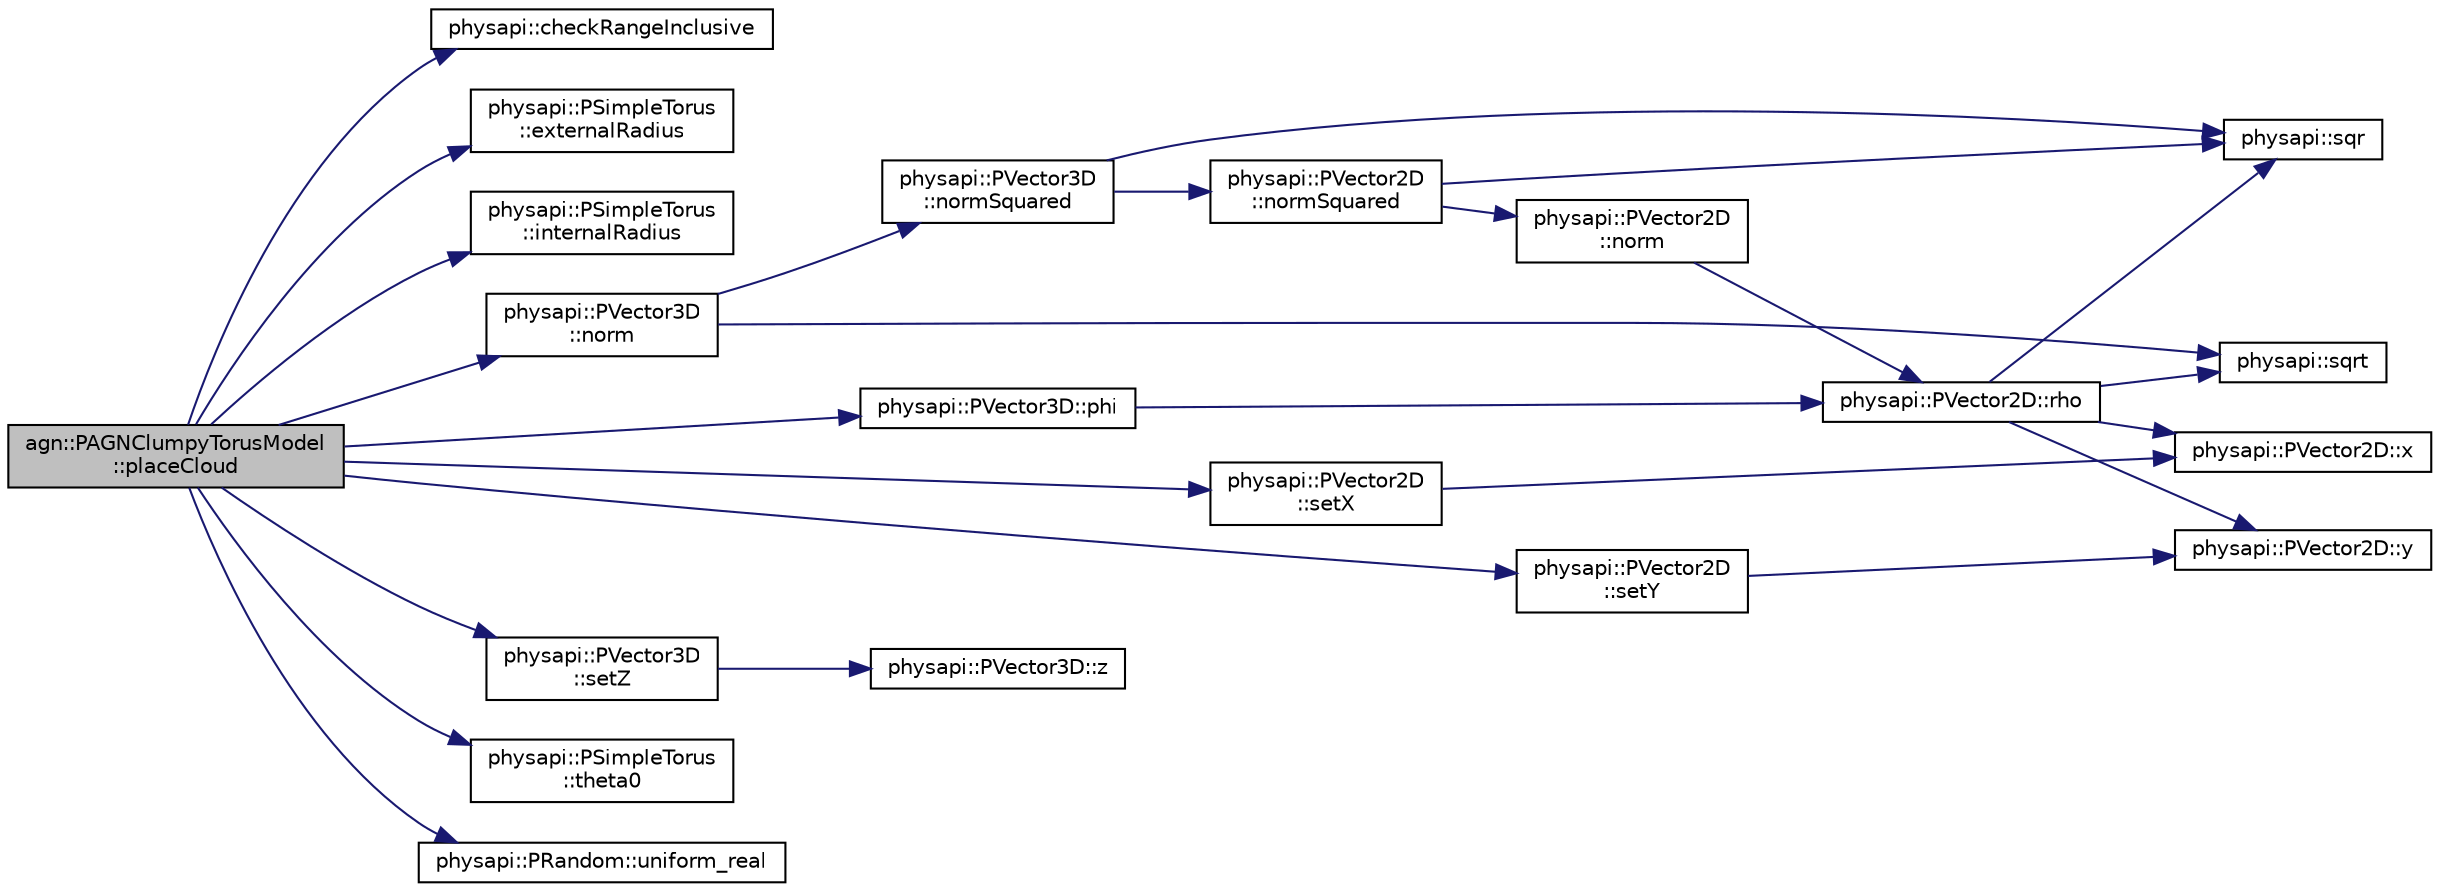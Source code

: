 digraph "agn::PAGNClumpyTorusModel::placeCloud"
{
 // LATEX_PDF_SIZE
  edge [fontname="Helvetica",fontsize="10",labelfontname="Helvetica",labelfontsize="10"];
  node [fontname="Helvetica",fontsize="10",shape=record];
  rankdir="LR";
  Node1 [label="agn::PAGNClumpyTorusModel\l::placeCloud",height=0.2,width=0.4,color="black", fillcolor="grey75", style="filled", fontcolor="black",tooltip=" "];
  Node1 -> Node2 [color="midnightblue",fontsize="10",style="solid"];
  Node2 [label="physapi::checkRangeInclusive",height=0.2,width=0.4,color="black", fillcolor="white", style="filled",URL="$group__core.html#gafec5606c7bf79d88e5f429217f376d1d",tooltip="left <= value <= right"];
  Node1 -> Node3 [color="midnightblue",fontsize="10",style="solid"];
  Node3 [label="physapi::PSimpleTorus\l::externalRadius",height=0.2,width=0.4,color="black", fillcolor="white", style="filled",URL="$classphysapi_1_1_p_simple_torus.html#a8da7ba7f168e46232168e6c374997b47",tooltip=" "];
  Node1 -> Node4 [color="midnightblue",fontsize="10",style="solid"];
  Node4 [label="physapi::PSimpleTorus\l::internalRadius",height=0.2,width=0.4,color="black", fillcolor="white", style="filled",URL="$classphysapi_1_1_p_simple_torus.html#a33f07de36377d8535223ffeb80f13f12",tooltip=" "];
  Node1 -> Node5 [color="midnightblue",fontsize="10",style="solid"];
  Node5 [label="physapi::PVector3D\l::norm",height=0.2,width=0.4,color="black", fillcolor="white", style="filled",URL="$classphysapi_1_1_p_vector3_d.html#a17511cdd903682998726d8cc552ff697",tooltip="Get the norm of the vector."];
  Node5 -> Node6 [color="midnightblue",fontsize="10",style="solid"];
  Node6 [label="physapi::PVector3D\l::normSquared",height=0.2,width=0.4,color="black", fillcolor="white", style="filled",URL="$classphysapi_1_1_p_vector3_d.html#a0424c2400c2ca9c8dc478317ce0378ca",tooltip="Get the squared of the vector's norm."];
  Node6 -> Node7 [color="midnightblue",fontsize="10",style="solid"];
  Node7 [label="physapi::PVector2D\l::normSquared",height=0.2,width=0.4,color="black", fillcolor="white", style="filled",URL="$classphysapi_1_1_p_vector2_d.html#a492aecd7fdfd137de2efaf5a8eaa2fe4",tooltip="Get the squared of the vector's norm."];
  Node7 -> Node8 [color="midnightblue",fontsize="10",style="solid"];
  Node8 [label="physapi::PVector2D\l::norm",height=0.2,width=0.4,color="black", fillcolor="white", style="filled",URL="$classphysapi_1_1_p_vector2_d.html#a93ca53c4e2c71d2b312f59cbc069de14",tooltip="Get the norm of the vector."];
  Node8 -> Node9 [color="midnightblue",fontsize="10",style="solid"];
  Node9 [label="physapi::PVector2D::rho",height=0.2,width=0.4,color="black", fillcolor="white", style="filled",URL="$classphysapi_1_1_p_vector2_d.html#af6fa628381013afe9cf5b9e97c7a3a8d",tooltip="Get the  coordinate."];
  Node9 -> Node10 [color="midnightblue",fontsize="10",style="solid"];
  Node10 [label="physapi::sqr",height=0.2,width=0.4,color="black", fillcolor="white", style="filled",URL="$group__core.html#ga01ea6c103ae225b6d9c3dec92bd7141c",tooltip="Calculate the square of an obj(number, scalar, vector, etc)"];
  Node9 -> Node11 [color="midnightblue",fontsize="10",style="solid"];
  Node11 [label="physapi::sqrt",height=0.2,width=0.4,color="black", fillcolor="white", style="filled",URL="$group__core.html#gae92fbf95826f105bd60a485bf7b596e8",tooltip="Calculate the square root of a scalar."];
  Node9 -> Node12 [color="midnightblue",fontsize="10",style="solid"];
  Node12 [label="physapi::PVector2D::x",height=0.2,width=0.4,color="black", fillcolor="white", style="filled",URL="$classphysapi_1_1_p_vector2_d.html#adef3e21a4bb82ad7b9351590075a8086",tooltip="Get the x coordinate."];
  Node9 -> Node13 [color="midnightblue",fontsize="10",style="solid"];
  Node13 [label="physapi::PVector2D::y",height=0.2,width=0.4,color="black", fillcolor="white", style="filled",URL="$classphysapi_1_1_p_vector2_d.html#a15bb9964eb7b9ea7936d3e075737558e",tooltip="Get the y coordinate."];
  Node7 -> Node10 [color="midnightblue",fontsize="10",style="solid"];
  Node6 -> Node10 [color="midnightblue",fontsize="10",style="solid"];
  Node5 -> Node11 [color="midnightblue",fontsize="10",style="solid"];
  Node1 -> Node14 [color="midnightblue",fontsize="10",style="solid"];
  Node14 [label="physapi::PVector3D::phi",height=0.2,width=0.4,color="black", fillcolor="white", style="filled",URL="$classphysapi_1_1_p_vector3_d.html#afcc069b3f3e741c3a77cfd1b41cc9939",tooltip="Get the  spherical coordinate."];
  Node14 -> Node9 [color="midnightblue",fontsize="10",style="solid"];
  Node1 -> Node15 [color="midnightblue",fontsize="10",style="solid"];
  Node15 [label="physapi::PVector2D\l::setX",height=0.2,width=0.4,color="black", fillcolor="white", style="filled",URL="$classphysapi_1_1_p_vector2_d.html#ab95542584d466f618fcceb441a8d193e",tooltip="Set a new x coordinate."];
  Node15 -> Node12 [color="midnightblue",fontsize="10",style="solid"];
  Node1 -> Node16 [color="midnightblue",fontsize="10",style="solid"];
  Node16 [label="physapi::PVector2D\l::setY",height=0.2,width=0.4,color="black", fillcolor="white", style="filled",URL="$classphysapi_1_1_p_vector2_d.html#a97efe616e6da1b05303a95bb183f46a2",tooltip="Set a new y coordinate."];
  Node16 -> Node13 [color="midnightblue",fontsize="10",style="solid"];
  Node1 -> Node17 [color="midnightblue",fontsize="10",style="solid"];
  Node17 [label="physapi::PVector3D\l::setZ",height=0.2,width=0.4,color="black", fillcolor="white", style="filled",URL="$classphysapi_1_1_p_vector3_d.html#a846389480e87307d2ed4ec18aa725b98",tooltip="Set a new z coordinate."];
  Node17 -> Node18 [color="midnightblue",fontsize="10",style="solid"];
  Node18 [label="physapi::PVector3D::z",height=0.2,width=0.4,color="black", fillcolor="white", style="filled",URL="$classphysapi_1_1_p_vector3_d.html#a3140f0ae110d7b6342950d8a392ae243",tooltip="Get the z coordinate."];
  Node1 -> Node19 [color="midnightblue",fontsize="10",style="solid"];
  Node19 [label="physapi::PSimpleTorus\l::theta0",height=0.2,width=0.4,color="black", fillcolor="white", style="filled",URL="$classphysapi_1_1_p_simple_torus.html#a6ac6ce394351fdcce0b3b3e7d1ce2988",tooltip=" "];
  Node1 -> Node20 [color="midnightblue",fontsize="10",style="solid"];
  Node20 [label="physapi::PRandom::uniform_real",height=0.2,width=0.4,color="black", fillcolor="white", style="filled",URL="$classphysapi_1_1_p_random.html#a0947f18dbf629d58d4b64015c15169f4",tooltip="Get a random number between left and right bounds."];
}
